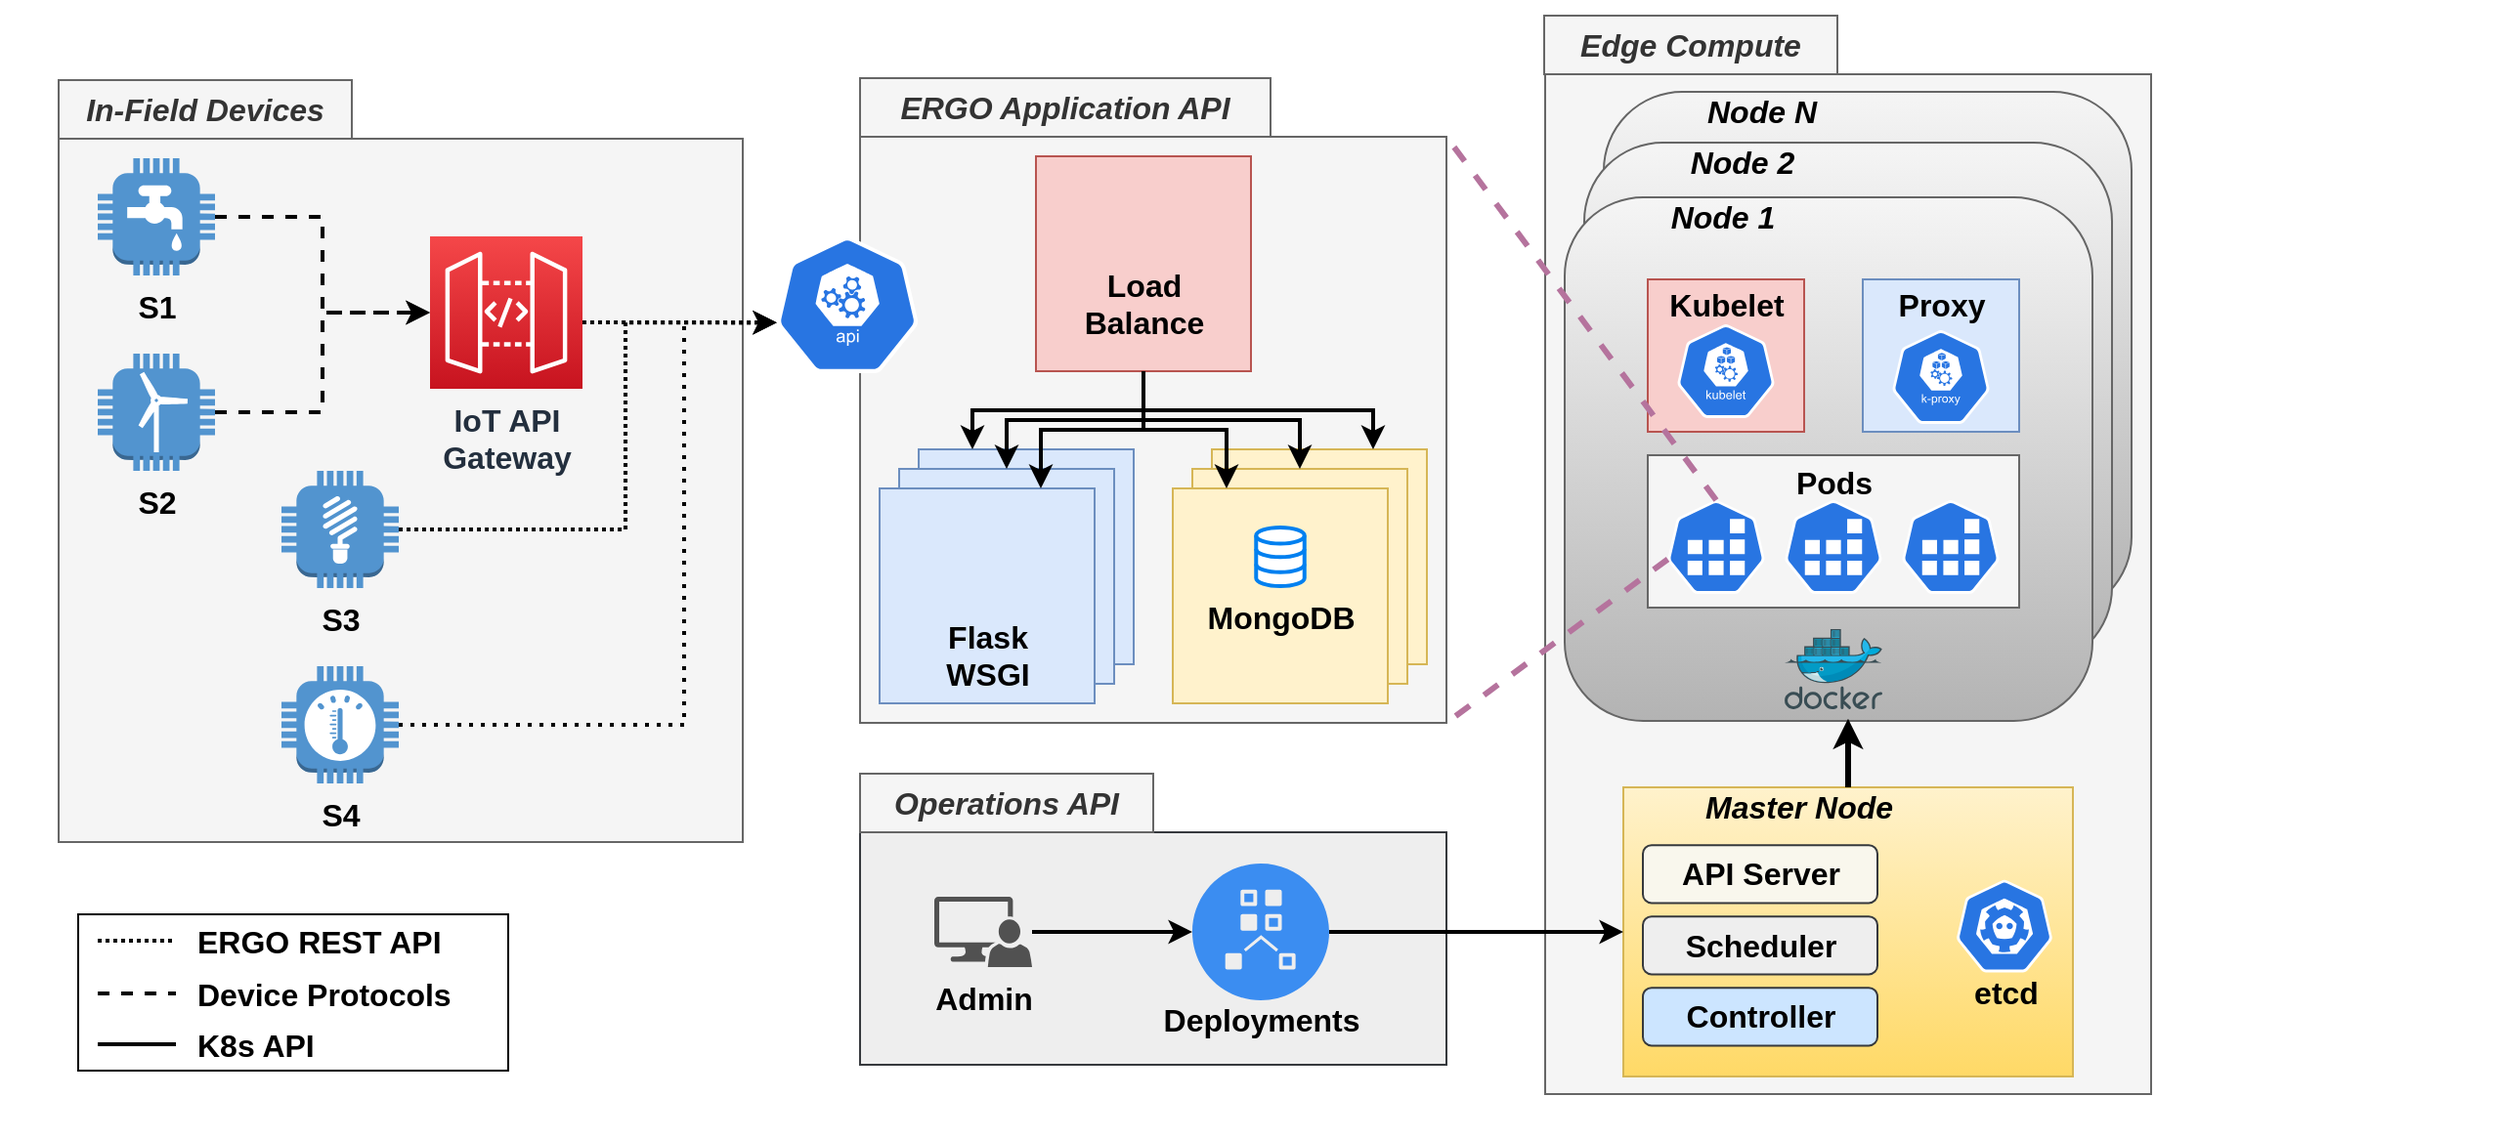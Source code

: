 <mxfile version="12.7.9" type="github">
  <diagram id="RAriAX78_pOGeq3DnyW0" name="Page-1">
    <mxGraphModel dx="1422" dy="744" grid="1" gridSize="10" guides="1" tooltips="1" connect="1" arrows="1" fold="1" page="1" pageScale="1" pageWidth="1100" pageHeight="850" math="0" shadow="0">
      <root>
        <mxCell id="0" />
        <mxCell id="1" parent="0" />
        <mxCell id="qDfdC1Bbom6j9W12h59z-249" value="" style="rounded=0;whiteSpace=wrap;html=1;labelBackgroundColor=none;fillColor=#eeeeee;strokeColor=#36393d;" parent="1" vertex="1">
          <mxGeometry x="480" y="486" width="300" height="119" as="geometry" />
        </mxCell>
        <mxCell id="qDfdC1Bbom6j9W12h59z-40" value="" style="group" parent="1" vertex="1" connectable="0">
          <mxGeometry x="1048" y="294" width="270" height="348" as="geometry" />
        </mxCell>
        <mxCell id="qDfdC1Bbom6j9W12h59z-122" value="" style="group" parent="qDfdC1Bbom6j9W12h59z-40" vertex="1" connectable="0">
          <mxGeometry x="-217.5" y="-204" width="310" height="552" as="geometry" />
        </mxCell>
        <mxCell id="qDfdC1Bbom6j9W12h59z-113" value="" style="rounded=0;whiteSpace=wrap;html=1;labelBackgroundColor=none;fillColor=#f5f5f5;strokeColor=#666666;fontColor=#333333;" parent="qDfdC1Bbom6j9W12h59z-122" vertex="1">
          <mxGeometry y="8" width="310" height="522" as="geometry" />
        </mxCell>
        <mxCell id="qDfdC1Bbom6j9W12h59z-41" value="" style="rounded=1;whiteSpace=wrap;html=1;gradientColor=#b3b3b3;fillColor=#f5f5f5;strokeColor=#666666;" parent="qDfdC1Bbom6j9W12h59z-122" vertex="1">
          <mxGeometry x="30" y="17" width="270" height="268" as="geometry" />
        </mxCell>
        <mxCell id="qDfdC1Bbom6j9W12h59z-42" value="&lt;i&gt;&lt;b&gt;&lt;font style=&quot;font-size: 16px&quot;&gt;Node N&lt;br&gt;&lt;/font&gt;&lt;/b&gt;&lt;/i&gt;" style="text;html=1;align=center;verticalAlign=middle;resizable=0;points=[];autosize=1;" parent="qDfdC1Bbom6j9W12h59z-122" vertex="1">
          <mxGeometry x="70" y="17" width="80" height="20" as="geometry" />
        </mxCell>
        <mxCell id="qDfdC1Bbom6j9W12h59z-38" value="" style="rounded=1;whiteSpace=wrap;html=1;gradientColor=#b3b3b3;fillColor=#f5f5f5;strokeColor=#666666;" parent="qDfdC1Bbom6j9W12h59z-122" vertex="1">
          <mxGeometry x="20" y="43" width="270" height="268" as="geometry" />
        </mxCell>
        <mxCell id="qDfdC1Bbom6j9W12h59z-39" value="&lt;i&gt;&lt;b&gt;&lt;font style=&quot;font-size: 16px&quot;&gt;Node 2&lt;br&gt;&lt;/font&gt;&lt;/b&gt;&lt;/i&gt;" style="text;html=1;align=center;verticalAlign=middle;resizable=0;points=[];autosize=1;" parent="qDfdC1Bbom6j9W12h59z-122" vertex="1">
          <mxGeometry x="60" y="43" width="80" height="20" as="geometry" />
        </mxCell>
        <mxCell id="qDfdC1Bbom6j9W12h59z-2" value="" style="rounded=1;whiteSpace=wrap;html=1;gradientColor=#b3b3b3;fillColor=#f5f5f5;strokeColor=#666666;" parent="qDfdC1Bbom6j9W12h59z-122" vertex="1">
          <mxGeometry x="10" y="71" width="270" height="268" as="geometry" />
        </mxCell>
        <mxCell id="qDfdC1Bbom6j9W12h59z-29" value="&lt;i&gt;&lt;b&gt;&lt;font style=&quot;font-size: 16px&quot;&gt;Node 1&lt;br&gt;&lt;/font&gt;&lt;/b&gt;&lt;/i&gt;" style="text;html=1;align=center;verticalAlign=middle;resizable=0;points=[];autosize=1;" parent="qDfdC1Bbom6j9W12h59z-122" vertex="1">
          <mxGeometry x="50" y="71" width="80" height="20" as="geometry" />
        </mxCell>
        <mxCell id="qDfdC1Bbom6j9W12h59z-44" value="" style="group" parent="qDfdC1Bbom6j9W12h59z-122" vertex="1" connectable="0">
          <mxGeometry x="47.5" y="113" width="195" height="220" as="geometry" />
        </mxCell>
        <mxCell id="qDfdC1Bbom6j9W12h59z-4" value="" style="aspect=fixed;html=1;points=[];align=center;image;fontSize=12;image=img/lib/mscae/Docker.svg;" parent="qDfdC1Bbom6j9W12h59z-44" vertex="1">
          <mxGeometry x="75" y="179" width="50" height="41" as="geometry" />
        </mxCell>
        <mxCell id="qDfdC1Bbom6j9W12h59z-28" value="" style="group" parent="qDfdC1Bbom6j9W12h59z-44" vertex="1" connectable="0">
          <mxGeometry width="195" height="168" as="geometry" />
        </mxCell>
        <mxCell id="qDfdC1Bbom6j9W12h59z-25" value="" style="rounded=0;whiteSpace=wrap;html=1;fillColor=#dae8fc;strokeColor=#6c8ebf;" parent="qDfdC1Bbom6j9W12h59z-28" vertex="1">
          <mxGeometry x="115" width="80" height="78" as="geometry" />
        </mxCell>
        <mxCell id="qDfdC1Bbom6j9W12h59z-13" value="" style="html=1;dashed=0;whitespace=wrap;fillColor=#2875E2;strokeColor=#ffffff;points=[[0.005,0.63,0],[0.1,0.2,0],[0.9,0.2,0],[0.5,0,0],[0.995,0.63,0],[0.72,0.99,0],[0.5,1,0],[0.28,0.99,0]];shape=mxgraph.kubernetes.icon;prIcon=k_proxy" parent="qDfdC1Bbom6j9W12h59z-28" vertex="1">
          <mxGeometry x="130" y="26" width="50" height="48" as="geometry" />
        </mxCell>
        <mxCell id="qDfdC1Bbom6j9W12h59z-19" value="" style="group" parent="qDfdC1Bbom6j9W12h59z-28" vertex="1" connectable="0">
          <mxGeometry x="5" y="90" width="190" height="78" as="geometry" />
        </mxCell>
        <mxCell id="qDfdC1Bbom6j9W12h59z-6" value="" style="rounded=0;whiteSpace=wrap;html=1;fillColor=#f5f5f5;strokeColor=#666666;fontColor=#333333;" parent="qDfdC1Bbom6j9W12h59z-19" vertex="1">
          <mxGeometry width="190" height="78" as="geometry" />
        </mxCell>
        <mxCell id="qDfdC1Bbom6j9W12h59z-7" value="" style="html=1;dashed=0;whitespace=wrap;fillColor=#2875E2;strokeColor=#ffffff;points=[[0.005,0.63,0],[0.1,0.2,0],[0.9,0.2,0],[0.5,0,0],[0.995,0.63,0],[0.72,0.99,0],[0.5,1,0],[0.28,0.99,0]];shape=mxgraph.kubernetes.icon;prIcon=job" parent="qDfdC1Bbom6j9W12h59z-19" vertex="1">
          <mxGeometry x="10" y="23" width="50" height="48" as="geometry" />
        </mxCell>
        <mxCell id="qDfdC1Bbom6j9W12h59z-8" value="" style="html=1;dashed=0;whitespace=wrap;fillColor=#2875E2;strokeColor=#ffffff;points=[[0.005,0.63,0],[0.1,0.2,0],[0.9,0.2,0],[0.5,0,0],[0.995,0.63,0],[0.72,0.99,0],[0.5,1,0],[0.28,0.99,0]];shape=mxgraph.kubernetes.icon;prIcon=job" parent="qDfdC1Bbom6j9W12h59z-19" vertex="1">
          <mxGeometry x="70" y="23" width="50" height="48" as="geometry" />
        </mxCell>
        <mxCell id="qDfdC1Bbom6j9W12h59z-9" value="" style="html=1;dashed=0;whitespace=wrap;fillColor=#2875E2;strokeColor=#ffffff;points=[[0.005,0.63,0],[0.1,0.2,0],[0.9,0.2,0],[0.5,0,0],[0.995,0.63,0],[0.72,0.99,0],[0.5,1,0],[0.28,0.99,0]];shape=mxgraph.kubernetes.icon;prIcon=job" parent="qDfdC1Bbom6j9W12h59z-19" vertex="1">
          <mxGeometry x="130" y="23" width="50" height="48" as="geometry" />
        </mxCell>
        <mxCell id="qDfdC1Bbom6j9W12h59z-10" value="&lt;font style=&quot;font-size: 16px&quot;&gt;&lt;b&gt;Pods&lt;/b&gt;&lt;/font&gt;" style="text;html=1;align=center;verticalAlign=middle;resizable=0;points=[];autosize=1;" parent="qDfdC1Bbom6j9W12h59z-19" vertex="1">
          <mxGeometry x="65" y="4" width="60" height="20" as="geometry" />
        </mxCell>
        <mxCell id="qDfdC1Bbom6j9W12h59z-18" value="" style="rounded=0;whiteSpace=wrap;html=1;fillColor=#f8cecc;strokeColor=#b85450;" parent="qDfdC1Bbom6j9W12h59z-28" vertex="1">
          <mxGeometry x="5" width="80" height="78" as="geometry" />
        </mxCell>
        <mxCell id="qDfdC1Bbom6j9W12h59z-12" value="" style="html=1;dashed=0;whitespace=wrap;fillColor=#2875E2;strokeColor=#ffffff;points=[[0.005,0.63,0],[0.1,0.2,0],[0.9,0.2,0],[0.5,0,0],[0.995,0.63,0],[0.72,0.99,0],[0.5,1,0],[0.28,0.99,0]];shape=mxgraph.kubernetes.icon;prIcon=kubelet" parent="qDfdC1Bbom6j9W12h59z-28" vertex="1">
          <mxGeometry x="20" y="23" width="50" height="48" as="geometry" />
        </mxCell>
        <mxCell id="qDfdC1Bbom6j9W12h59z-17" value="&lt;font style=&quot;font-size: 16px&quot;&gt;&lt;b&gt;Kubelet&lt;/b&gt;&lt;/font&gt;" style="text;html=1;align=center;verticalAlign=middle;resizable=0;points=[];autosize=1;" parent="qDfdC1Bbom6j9W12h59z-28" vertex="1">
          <mxGeometry y="3" width="90" height="20" as="geometry" />
        </mxCell>
        <mxCell id="qDfdC1Bbom6j9W12h59z-27" value="&lt;font style=&quot;font-size: 16px&quot;&gt;&lt;b&gt;Proxy&lt;/b&gt;&lt;/font&gt;" style="text;html=1;align=center;verticalAlign=middle;resizable=0;points=[];autosize=1;" parent="qDfdC1Bbom6j9W12h59z-28" vertex="1">
          <mxGeometry x="120" y="3" width="70" height="20" as="geometry" />
        </mxCell>
        <mxCell id="qDfdC1Bbom6j9W12h59z-61" value="z" style="group" parent="qDfdC1Bbom6j9W12h59z-122" vertex="1" connectable="0">
          <mxGeometry x="40" y="373" width="230" height="148" as="geometry" />
        </mxCell>
        <mxCell id="qDfdC1Bbom6j9W12h59z-45" value="" style="rounded=0;whiteSpace=wrap;html=1;gradientColor=#ffd966;fillColor=#fff2cc;strokeColor=#d6b656;" parent="qDfdC1Bbom6j9W12h59z-61" vertex="1">
          <mxGeometry width="230" height="148" as="geometry" />
        </mxCell>
        <mxCell id="qDfdC1Bbom6j9W12h59z-49" value="" style="group" parent="qDfdC1Bbom6j9W12h59z-61" vertex="1" connectable="0">
          <mxGeometry x="170" y="47.36" width="50" height="67.093" as="geometry" />
        </mxCell>
        <mxCell id="qDfdC1Bbom6j9W12h59z-47" value="" style="html=1;dashed=0;whitespace=wrap;fillColor=#2875E2;strokeColor=#ffffff;points=[[0.005,0.63,0],[0.1,0.2,0],[0.9,0.2,0],[0.5,0,0],[0.995,0.63,0],[0.72,0.99,0],[0.5,1,0],[0.28,0.99,0]];shape=mxgraph.kubernetes.icon;prIcon=etcd" parent="qDfdC1Bbom6j9W12h59z-49" vertex="1">
          <mxGeometry width="50" height="47.36" as="geometry" />
        </mxCell>
        <mxCell id="qDfdC1Bbom6j9W12h59z-48" value="&lt;font style=&quot;font-size: 16px&quot;&gt;&lt;b&gt;etcd&lt;/b&gt;&lt;/font&gt;" style="text;html=1;align=center;verticalAlign=middle;resizable=0;points=[];autosize=1;" parent="qDfdC1Bbom6j9W12h59z-49" vertex="1">
          <mxGeometry y="47.36" width="50" height="20" as="geometry" />
        </mxCell>
        <mxCell id="qDfdC1Bbom6j9W12h59z-55" value="" style="group" parent="qDfdC1Bbom6j9W12h59z-61" vertex="1" connectable="0">
          <mxGeometry x="10" y="29.6" width="120" height="102.613" as="geometry" />
        </mxCell>
        <mxCell id="qDfdC1Bbom6j9W12h59z-51" value="&lt;font style=&quot;font-size: 16px&quot;&gt;&lt;b&gt;API Server&lt;br&gt;&lt;/b&gt;&lt;/font&gt;" style="rounded=1;whiteSpace=wrap;html=1;fillColor=#f9f7ed;strokeColor=#36393d;" parent="qDfdC1Bbom6j9W12h59z-55" vertex="1">
          <mxGeometry width="120" height="29.6" as="geometry" />
        </mxCell>
        <mxCell id="qDfdC1Bbom6j9W12h59z-52" value="&lt;font style=&quot;font-size: 16px&quot;&gt;&lt;b&gt;Scheduler&lt;/b&gt;&lt;/font&gt;" style="rounded=1;whiteSpace=wrap;html=1;fillColor=#eeeeee;strokeColor=#36393d;" parent="qDfdC1Bbom6j9W12h59z-55" vertex="1">
          <mxGeometry y="36.507" width="120" height="29.6" as="geometry" />
        </mxCell>
        <mxCell id="qDfdC1Bbom6j9W12h59z-53" value="&lt;font style=&quot;font-size: 16px&quot;&gt;&lt;b&gt;Controller&lt;/b&gt;&lt;/font&gt;" style="rounded=1;whiteSpace=wrap;html=1;fillColor=#cce5ff;strokeColor=#36393d;" parent="qDfdC1Bbom6j9W12h59z-55" vertex="1">
          <mxGeometry y="73.013" width="120" height="29.6" as="geometry" />
        </mxCell>
        <mxCell id="qDfdC1Bbom6j9W12h59z-58" value="&lt;i&gt;&lt;b&gt;&lt;font style=&quot;font-size: 16px&quot;&gt;Master Node&lt;br&gt;&lt;/font&gt;&lt;/b&gt;&lt;/i&gt;" style="text;html=1;align=center;verticalAlign=middle;resizable=0;points=[];autosize=1;" parent="qDfdC1Bbom6j9W12h59z-61" vertex="1">
          <mxGeometry x="24" width="130" height="20" as="geometry" />
        </mxCell>
        <mxCell id="qDfdC1Bbom6j9W12h59z-242" style="edgeStyle=orthogonalEdgeStyle;rounded=0;orthogonalLoop=1;jettySize=auto;html=1;entryX=0.537;entryY=0.996;entryDx=0;entryDy=0;entryPerimeter=0;strokeColor=#000000;strokeWidth=3;" parent="qDfdC1Bbom6j9W12h59z-122" source="qDfdC1Bbom6j9W12h59z-45" target="qDfdC1Bbom6j9W12h59z-2" edge="1">
          <mxGeometry relative="1" as="geometry" />
        </mxCell>
        <mxCell id="qDfdC1Bbom6j9W12h59z-233" value="" style="group" parent="1" vertex="1" connectable="0">
          <mxGeometry x="40" y="100" width="740" height="450" as="geometry" />
        </mxCell>
        <mxCell id="qDfdC1Bbom6j9W12h59z-230" value="" style="rounded=0;whiteSpace=wrap;html=1;labelBackgroundColor=none;fillColor=#f5f5f5;strokeColor=#666666;fontColor=#333333;" parent="qDfdC1Bbom6j9W12h59z-233" vertex="1">
          <mxGeometry x="30" y="31" width="350" height="360" as="geometry" />
        </mxCell>
        <mxCell id="qDfdC1Bbom6j9W12h59z-126" value="" style="group" parent="qDfdC1Bbom6j9W12h59z-233" vertex="1" connectable="0">
          <mxGeometry x="440" width="300" height="330" as="geometry" />
        </mxCell>
        <mxCell id="qDfdC1Bbom6j9W12h59z-118" value="" style="group" parent="qDfdC1Bbom6j9W12h59z-126" vertex="1" connectable="0">
          <mxGeometry width="300" height="330" as="geometry" />
        </mxCell>
        <mxCell id="qDfdC1Bbom6j9W12h59z-110" value="" style="group" parent="qDfdC1Bbom6j9W12h59z-118" vertex="1" connectable="0">
          <mxGeometry y="30" width="300" height="300" as="geometry" />
        </mxCell>
        <mxCell id="qDfdC1Bbom6j9W12h59z-108" value="" style="rounded=0;whiteSpace=wrap;html=1;labelBackgroundColor=none;fillColor=#f5f5f5;strokeColor=#666666;fontColor=#333333;" parent="qDfdC1Bbom6j9W12h59z-110" vertex="1">
          <mxGeometry width="300" height="300" as="geometry" />
        </mxCell>
        <mxCell id="qDfdC1Bbom6j9W12h59z-109" value="" style="group" parent="qDfdC1Bbom6j9W12h59z-110" vertex="1" connectable="0">
          <mxGeometry x="10" y="10" width="290" height="290" as="geometry" />
        </mxCell>
        <mxCell id="qDfdC1Bbom6j9W12h59z-93" value="" style="group" parent="qDfdC1Bbom6j9W12h59z-109" vertex="1" connectable="0">
          <mxGeometry x="80" width="110" height="110" as="geometry" />
        </mxCell>
        <mxCell id="qDfdC1Bbom6j9W12h59z-89" value="" style="group;fillColor=#f8cecc;labelBackgroundColor=none;strokeColor=#b85450;" parent="qDfdC1Bbom6j9W12h59z-93" vertex="1" connectable="0">
          <mxGeometry width="110" height="110" as="geometry" />
        </mxCell>
        <mxCell id="qDfdC1Bbom6j9W12h59z-90" value="" style="whiteSpace=wrap;html=1;aspect=fixed;fillColor=#f8cecc;strokeColor=#b85450;" parent="qDfdC1Bbom6j9W12h59z-89" vertex="1">
          <mxGeometry width="110" height="110" as="geometry" />
        </mxCell>
        <mxCell id="qDfdC1Bbom6j9W12h59z-87" value="&lt;div style=&quot;font-size: 16px&quot;&gt;&lt;font style=&quot;font-size: 16px&quot;&gt;&lt;b&gt;Load&lt;/b&gt;&lt;/font&gt;&lt;/div&gt;&lt;div style=&quot;font-size: 16px&quot;&gt;&lt;font style=&quot;font-size: 16px&quot;&gt;&lt;b&gt;Balance&lt;br&gt;&lt;/b&gt;&lt;/font&gt;&lt;/div&gt;" style="shape=image;html=1;verticalAlign=top;verticalLabelPosition=bottom;labelBackgroundColor=none;imageAspect=0;aspect=fixed;image=https://cdn0.iconfinder.com/data/icons/zondicons/20/load-balancer-128.png;fillColor=none;" parent="qDfdC1Bbom6j9W12h59z-89" vertex="1">
          <mxGeometry x="35" y="10" width="40" height="40" as="geometry" />
        </mxCell>
        <mxCell id="qDfdC1Bbom6j9W12h59z-92" style="edgeStyle=orthogonalEdgeStyle;rounded=0;orthogonalLoop=1;jettySize=auto;html=1;exitX=0.5;exitY=1;exitDx=0;exitDy=0;strokeWidth=2;" parent="qDfdC1Bbom6j9W12h59z-89" source="qDfdC1Bbom6j9W12h59z-87" target="qDfdC1Bbom6j9W12h59z-87" edge="1">
          <mxGeometry relative="1" as="geometry" />
        </mxCell>
        <mxCell id="qDfdC1Bbom6j9W12h59z-96" value="" style="group" parent="qDfdC1Bbom6j9W12h59z-109" vertex="1" connectable="0">
          <mxGeometry y="150" width="290" height="140" as="geometry" />
        </mxCell>
        <mxCell id="qDfdC1Bbom6j9W12h59z-81" value="" style="group" parent="qDfdC1Bbom6j9W12h59z-96" vertex="1" connectable="0">
          <mxGeometry width="290" height="140" as="geometry" />
        </mxCell>
        <mxCell id="qDfdC1Bbom6j9W12h59z-79" value="" style="whiteSpace=wrap;html=1;aspect=fixed;fillColor=#dae8fc;strokeColor=#6c8ebf;" parent="qDfdC1Bbom6j9W12h59z-81" vertex="1">
          <mxGeometry x="20" width="110" height="110" as="geometry" />
        </mxCell>
        <mxCell id="qDfdC1Bbom6j9W12h59z-80" value="" style="whiteSpace=wrap;html=1;aspect=fixed;fillColor=#dae8fc;strokeColor=#6c8ebf;" parent="qDfdC1Bbom6j9W12h59z-81" vertex="1">
          <mxGeometry x="10" y="10" width="110" height="110" as="geometry" />
        </mxCell>
        <mxCell id="qDfdC1Bbom6j9W12h59z-72" value="" style="group;fillColor=none;labelBackgroundColor=none;" parent="qDfdC1Bbom6j9W12h59z-81" vertex="1" connectable="0">
          <mxGeometry y="20" width="290" height="120" as="geometry" />
        </mxCell>
        <mxCell id="qDfdC1Bbom6j9W12h59z-71" value="" style="whiteSpace=wrap;html=1;aspect=fixed;fillColor=#dae8fc;strokeColor=#6c8ebf;" parent="qDfdC1Bbom6j9W12h59z-72" vertex="1">
          <mxGeometry width="110" height="110" as="geometry" />
        </mxCell>
        <mxCell id="_77lGK3YF5Gts2ZvxuUZ-8" value="&lt;div&gt;&lt;font style=&quot;font-size: 16px&quot;&gt;&lt;b&gt;Flask&lt;/b&gt;&lt;/font&gt;&lt;/div&gt;&lt;div&gt;&lt;font style=&quot;font-size: 16px&quot;&gt;&lt;b&gt;WSGI&lt;/b&gt;&lt;/font&gt;&lt;/div&gt;" style="shape=image;html=1;verticalAlign=top;verticalLabelPosition=bottom;labelBackgroundColor=none;imageAspect=0;aspect=fixed;image=https://cdn4.iconfinder.com/data/icons/logos-brands-5/24/flask-128.png" parent="qDfdC1Bbom6j9W12h59z-72" vertex="1">
          <mxGeometry x="30" y="10" width="50" height="50" as="geometry" />
        </mxCell>
        <mxCell id="qDfdC1Bbom6j9W12h59z-82" value="" style="group" parent="qDfdC1Bbom6j9W12h59z-96" vertex="1" connectable="0">
          <mxGeometry x="150" y="20" width="130" height="110" as="geometry" />
        </mxCell>
        <mxCell id="qDfdC1Bbom6j9W12h59z-74" value="" style="group" parent="qDfdC1Bbom6j9W12h59z-82" vertex="1" connectable="0">
          <mxGeometry width="130" height="110" as="geometry" />
        </mxCell>
        <mxCell id="qDfdC1Bbom6j9W12h59z-76" value="" style="whiteSpace=wrap;html=1;aspect=fixed;fillColor=#fff2cc;strokeColor=#d6b656;" parent="qDfdC1Bbom6j9W12h59z-74" vertex="1">
          <mxGeometry x="20" y="-20" width="110" height="110" as="geometry" />
        </mxCell>
        <mxCell id="qDfdC1Bbom6j9W12h59z-75" value="" style="whiteSpace=wrap;html=1;aspect=fixed;fillColor=#fff2cc;strokeColor=#d6b656;" parent="qDfdC1Bbom6j9W12h59z-74" vertex="1">
          <mxGeometry x="10" y="-10" width="110" height="110" as="geometry" />
        </mxCell>
        <mxCell id="qDfdC1Bbom6j9W12h59z-73" value="" style="whiteSpace=wrap;html=1;aspect=fixed;fillColor=#fff2cc;strokeColor=#d6b656;" parent="qDfdC1Bbom6j9W12h59z-74" vertex="1">
          <mxGeometry width="110" height="110" as="geometry" />
        </mxCell>
        <mxCell id="qDfdC1Bbom6j9W12h59z-65" value="&lt;font style=&quot;font-size: 16px&quot;&gt;&lt;b&gt;MongoDB&lt;/b&gt;&lt;/font&gt;" style="html=1;verticalLabelPosition=bottom;align=center;labelBackgroundColor=none;verticalAlign=top;strokeWidth=2;strokeColor=#0080F0;shadow=0;dashed=0;shape=mxgraph.ios7.icons.data;" parent="qDfdC1Bbom6j9W12h59z-74" vertex="1">
          <mxGeometry x="42.63" y="20" width="24.74" height="30" as="geometry" />
        </mxCell>
        <mxCell id="qDfdC1Bbom6j9W12h59z-97" style="edgeStyle=orthogonalEdgeStyle;rounded=0;orthogonalLoop=1;jettySize=auto;html=1;exitX=0.5;exitY=1;exitDx=0;exitDy=0;entryX=0.75;entryY=0;entryDx=0;entryDy=0;strokeWidth=2;" parent="qDfdC1Bbom6j9W12h59z-109" source="qDfdC1Bbom6j9W12h59z-90" target="qDfdC1Bbom6j9W12h59z-71" edge="1">
          <mxGeometry relative="1" as="geometry" />
        </mxCell>
        <mxCell id="qDfdC1Bbom6j9W12h59z-98" style="edgeStyle=orthogonalEdgeStyle;rounded=0;orthogonalLoop=1;jettySize=auto;html=1;exitX=0.5;exitY=1;exitDx=0;exitDy=0;entryX=0.5;entryY=0;entryDx=0;entryDy=0;strokeWidth=2;" parent="qDfdC1Bbom6j9W12h59z-109" source="qDfdC1Bbom6j9W12h59z-90" target="qDfdC1Bbom6j9W12h59z-80" edge="1">
          <mxGeometry relative="1" as="geometry" />
        </mxCell>
        <mxCell id="qDfdC1Bbom6j9W12h59z-99" style="edgeStyle=orthogonalEdgeStyle;rounded=0;orthogonalLoop=1;jettySize=auto;html=1;exitX=0.5;exitY=1;exitDx=0;exitDy=0;entryX=0.25;entryY=0;entryDx=0;entryDy=0;strokeWidth=2;" parent="qDfdC1Bbom6j9W12h59z-109" source="qDfdC1Bbom6j9W12h59z-90" target="qDfdC1Bbom6j9W12h59z-79" edge="1">
          <mxGeometry relative="1" as="geometry" />
        </mxCell>
        <mxCell id="qDfdC1Bbom6j9W12h59z-100" style="edgeStyle=orthogonalEdgeStyle;rounded=0;orthogonalLoop=1;jettySize=auto;html=1;exitX=0.5;exitY=1;exitDx=0;exitDy=0;entryX=0.25;entryY=0;entryDx=0;entryDy=0;strokeWidth=2;" parent="qDfdC1Bbom6j9W12h59z-109" source="qDfdC1Bbom6j9W12h59z-90" target="qDfdC1Bbom6j9W12h59z-73" edge="1">
          <mxGeometry relative="1" as="geometry" />
        </mxCell>
        <mxCell id="qDfdC1Bbom6j9W12h59z-102" style="edgeStyle=orthogonalEdgeStyle;rounded=0;orthogonalLoop=1;jettySize=auto;html=1;exitX=0.5;exitY=1;exitDx=0;exitDy=0;entryX=0.5;entryY=0;entryDx=0;entryDy=0;strokeWidth=2;" parent="qDfdC1Bbom6j9W12h59z-109" source="qDfdC1Bbom6j9W12h59z-90" target="qDfdC1Bbom6j9W12h59z-75" edge="1">
          <mxGeometry relative="1" as="geometry" />
        </mxCell>
        <mxCell id="qDfdC1Bbom6j9W12h59z-103" style="edgeStyle=orthogonalEdgeStyle;rounded=0;orthogonalLoop=1;jettySize=auto;html=1;exitX=0.5;exitY=1;exitDx=0;exitDy=0;entryX=0.75;entryY=0;entryDx=0;entryDy=0;strokeWidth=2;" parent="qDfdC1Bbom6j9W12h59z-109" source="qDfdC1Bbom6j9W12h59z-90" target="qDfdC1Bbom6j9W12h59z-76" edge="1">
          <mxGeometry relative="1" as="geometry" />
        </mxCell>
        <mxCell id="qDfdC1Bbom6j9W12h59z-234" style="edgeStyle=orthogonalEdgeStyle;rounded=0;orthogonalLoop=1;jettySize=auto;html=1;exitX=0.5;exitY=1;exitDx=0;exitDy=0;strokeWidth=2;" parent="qDfdC1Bbom6j9W12h59z-110" source="qDfdC1Bbom6j9W12h59z-108" target="qDfdC1Bbom6j9W12h59z-108" edge="1">
          <mxGeometry relative="1" as="geometry" />
        </mxCell>
        <mxCell id="qDfdC1Bbom6j9W12h59z-117" value="&lt;font style=&quot;font-size: 16px&quot;&gt;&lt;i&gt;&lt;b&gt;ERGO Application API&lt;br&gt;&lt;/b&gt;&lt;/i&gt;&lt;/font&gt;" style="rounded=0;whiteSpace=wrap;html=1;labelBackgroundColor=none;fillColor=#f5f5f5;strokeColor=#666666;fontColor=#333333;" parent="qDfdC1Bbom6j9W12h59z-118" vertex="1">
          <mxGeometry width="210" height="30" as="geometry" />
        </mxCell>
        <mxCell id="qDfdC1Bbom6j9W12h59z-137" value="" style="group" parent="qDfdC1Bbom6j9W12h59z-233" vertex="1" connectable="0">
          <mxGeometry x="50" y="41" width="248" height="360" as="geometry" />
        </mxCell>
        <mxCell id="_77lGK3YF5Gts2ZvxuUZ-6" value="&lt;div style=&quot;font-size: 16px&quot;&gt;&lt;font style=&quot;font-size: 16px&quot;&gt;&lt;b&gt;IoT API&lt;/b&gt;&lt;/font&gt;&lt;/div&gt;&lt;div style=&quot;font-size: 16px&quot;&gt;&lt;font style=&quot;font-size: 16px&quot;&gt;&lt;b&gt;Gateway&lt;/b&gt;&lt;/font&gt;&lt;/div&gt;" style="outlineConnect=0;fontColor=#232F3E;gradientColor=#F54749;gradientDirection=north;fillColor=#C7131F;strokeColor=#ffffff;dashed=0;verticalLabelPosition=bottom;verticalAlign=top;align=center;html=1;fontSize=12;fontStyle=0;aspect=fixed;shape=mxgraph.aws4.resourceIcon;resIcon=mxgraph.aws4.api_gateway;" parent="qDfdC1Bbom6j9W12h59z-137" vertex="1">
          <mxGeometry x="170" y="40" width="78" height="78" as="geometry" />
        </mxCell>
        <mxCell id="qDfdC1Bbom6j9W12h59z-133" value="" style="group" parent="qDfdC1Bbom6j9W12h59z-137" vertex="1" connectable="0">
          <mxGeometry width="60" height="360" as="geometry" />
        </mxCell>
        <mxCell id="_77lGK3YF5Gts2ZvxuUZ-1" value="&lt;font style=&quot;font-size: 16px&quot;&gt;&lt;b&gt;S1&lt;/b&gt;&lt;/font&gt;" style="outlineConnect=0;dashed=0;verticalLabelPosition=bottom;verticalAlign=top;align=center;html=1;shape=mxgraph.aws3.utility;fillColor=#5294CF;gradientColor=none;" parent="qDfdC1Bbom6j9W12h59z-133" vertex="1">
          <mxGeometry width="60" height="60" as="geometry" />
        </mxCell>
        <mxCell id="_77lGK3YF5Gts2ZvxuUZ-2" value="&lt;font style=&quot;font-size: 16px&quot;&gt;&lt;b&gt;S2&lt;/b&gt;&lt;/font&gt;" style="outlineConnect=0;dashed=0;verticalLabelPosition=bottom;verticalAlign=top;align=center;html=1;shape=mxgraph.aws3.windfarm;fillColor=#5294CF;gradientColor=none;" parent="qDfdC1Bbom6j9W12h59z-133" vertex="1">
          <mxGeometry y="100" width="60" height="60" as="geometry" />
        </mxCell>
        <mxCell id="qDfdC1Bbom6j9W12h59z-134" style="edgeStyle=orthogonalEdgeStyle;rounded=0;orthogonalLoop=1;jettySize=auto;html=1;strokeWidth=2;dashed=1;" parent="qDfdC1Bbom6j9W12h59z-137" source="_77lGK3YF5Gts2ZvxuUZ-1" target="_77lGK3YF5Gts2ZvxuUZ-6" edge="1">
          <mxGeometry relative="1" as="geometry" />
        </mxCell>
        <mxCell id="qDfdC1Bbom6j9W12h59z-136" style="edgeStyle=orthogonalEdgeStyle;rounded=0;orthogonalLoop=1;jettySize=auto;html=1;exitX=1;exitY=0.5;exitDx=0;exitDy=0;exitPerimeter=0;strokeWidth=2;dashed=1;" parent="qDfdC1Bbom6j9W12h59z-137" source="_77lGK3YF5Gts2ZvxuUZ-2" target="_77lGK3YF5Gts2ZvxuUZ-6" edge="1">
          <mxGeometry relative="1" as="geometry" />
        </mxCell>
        <mxCell id="qDfdC1Bbom6j9W12h59z-201" value="&lt;font style=&quot;font-size: 16px&quot;&gt;&lt;i&gt;&lt;b&gt;In-Field Devices&lt;br&gt;&lt;/b&gt;&lt;/i&gt;&lt;/font&gt;" style="rounded=0;whiteSpace=wrap;html=1;labelBackgroundColor=none;fillColor=#f5f5f5;strokeColor=#666666;fontColor=#333333;" parent="qDfdC1Bbom6j9W12h59z-233" vertex="1">
          <mxGeometry x="30" y="1" width="150" height="30" as="geometry" />
        </mxCell>
        <mxCell id="qDfdC1Bbom6j9W12h59z-255" style="edgeStyle=orthogonalEdgeStyle;rounded=0;orthogonalLoop=1;jettySize=auto;html=1;entryX=0.005;entryY=0.63;entryDx=0;entryDy=0;entryPerimeter=0;strokeColor=#000000;strokeWidth=2;dashed=1;dashPattern=1 1;" parent="qDfdC1Bbom6j9W12h59z-233" source="_77lGK3YF5Gts2ZvxuUZ-3" target="qDfdC1Bbom6j9W12h59z-131" edge="1">
          <mxGeometry relative="1" as="geometry">
            <Array as="points">
              <mxPoint x="320" y="231" />
              <mxPoint x="320" y="125" />
            </Array>
          </mxGeometry>
        </mxCell>
        <mxCell id="_77lGK3YF5Gts2ZvxuUZ-3" value="&lt;font style=&quot;font-size: 16px&quot;&gt;&lt;b&gt;S3&lt;/b&gt;&lt;/font&gt;" style="outlineConnect=0;dashed=0;verticalLabelPosition=bottom;verticalAlign=top;align=center;html=1;shape=mxgraph.aws3.lightbulb;fillColor=#5294CF;gradientColor=none;" parent="qDfdC1Bbom6j9W12h59z-233" vertex="1">
          <mxGeometry x="144" y="201" width="60" height="60" as="geometry" />
        </mxCell>
        <mxCell id="qDfdC1Bbom6j9W12h59z-256" style="edgeStyle=orthogonalEdgeStyle;rounded=0;orthogonalLoop=1;jettySize=auto;html=1;strokeColor=#000000;strokeWidth=2;dashed=1;dashPattern=1 2;endArrow=none;endFill=0;" parent="qDfdC1Bbom6j9W12h59z-233" source="_77lGK3YF5Gts2ZvxuUZ-4" edge="1">
          <mxGeometry relative="1" as="geometry">
            <Array as="points">
              <mxPoint x="350" y="331" />
              <mxPoint x="350" y="125" />
            </Array>
            <mxPoint x="350" y="125" as="targetPoint" />
          </mxGeometry>
        </mxCell>
        <mxCell id="_77lGK3YF5Gts2ZvxuUZ-4" value="&lt;font style=&quot;font-size: 16px&quot;&gt;&lt;b&gt;S4&lt;/b&gt;&lt;/font&gt;" style="outlineConnect=0;dashed=0;verticalLabelPosition=bottom;verticalAlign=top;align=center;html=1;shape=mxgraph.aws3.thermostat;fillColor=#5294CF;gradientColor=none;" parent="qDfdC1Bbom6j9W12h59z-233" vertex="1">
          <mxGeometry x="144" y="301" width="60" height="60" as="geometry" />
        </mxCell>
        <mxCell id="qDfdC1Bbom6j9W12h59z-131" value="" style="html=1;dashed=0;whitespace=wrap;fillColor=#2875E2;strokeColor=#ffffff;points=[[0.005,0.63,0],[0.1,0.2,0],[0.9,0.2,0],[0.5,0,0],[0.995,0.63,0],[0.72,0.99,0],[0.5,1,0],[0.28,0.99,0]];shape=mxgraph.kubernetes.icon;prIcon=api;labelBackgroundColor=none;" parent="qDfdC1Bbom6j9W12h59z-233" vertex="1">
          <mxGeometry x="397.08" y="81" width="72.92" height="70" as="geometry" />
        </mxCell>
        <mxCell id="qDfdC1Bbom6j9W12h59z-250" value="&lt;font style=&quot;font-size: 16px&quot;&gt;&lt;i&gt;&lt;b&gt;Operations API&lt;br&gt;&lt;/b&gt;&lt;/i&gt;&lt;/font&gt;" style="rounded=0;whiteSpace=wrap;html=1;labelBackgroundColor=none;fillColor=#f5f5f5;strokeColor=#666666;fontColor=#333333;" parent="qDfdC1Bbom6j9W12h59z-233" vertex="1">
          <mxGeometry x="440" y="356" width="150" height="30" as="geometry" />
        </mxCell>
        <mxCell id="qDfdC1Bbom6j9W12h59z-254" style="edgeStyle=orthogonalEdgeStyle;rounded=0;orthogonalLoop=1;jettySize=auto;html=1;entryX=0.005;entryY=0.63;entryDx=0;entryDy=0;entryPerimeter=0;strokeColor=#000000;strokeWidth=2;dashed=1;dashPattern=1 1;" parent="qDfdC1Bbom6j9W12h59z-233" source="_77lGK3YF5Gts2ZvxuUZ-6" target="qDfdC1Bbom6j9W12h59z-131" edge="1">
          <mxGeometry relative="1" as="geometry">
            <Array as="points">
              <mxPoint x="330" y="125" />
              <mxPoint x="330" y="125" />
            </Array>
          </mxGeometry>
        </mxCell>
        <mxCell id="qDfdC1Bbom6j9W12h59z-236" value="" style="endArrow=none;dashed=1;html=1;strokeWidth=3;entryX=1;entryY=1;entryDx=0;entryDy=0;strokeColor=#B5739D;exitX=0.005;exitY=0.63;exitDx=0;exitDy=0;exitPerimeter=0;" parent="1" source="qDfdC1Bbom6j9W12h59z-7" target="qDfdC1Bbom6j9W12h59z-108" edge="1">
          <mxGeometry width="50" height="50" relative="1" as="geometry">
            <mxPoint x="700" y="518" as="sourcePoint" />
            <mxPoint x="-90" y="638" as="targetPoint" />
          </mxGeometry>
        </mxCell>
        <mxCell id="qDfdC1Bbom6j9W12h59z-237" value="" style="endArrow=none;dashed=1;html=1;strokeWidth=3;entryX=1;entryY=0;entryDx=0;entryDy=0;strokeColor=#B5739D;exitX=0.5;exitY=0;exitDx=0;exitDy=0;exitPerimeter=0;" parent="1" source="qDfdC1Bbom6j9W12h59z-7" target="qDfdC1Bbom6j9W12h59z-108" edge="1">
          <mxGeometry width="50" height="50" relative="1" as="geometry">
            <mxPoint x="810" y="398" as="sourcePoint" />
            <mxPoint x="-90" y="638" as="targetPoint" />
          </mxGeometry>
        </mxCell>
        <mxCell id="qDfdC1Bbom6j9W12h59z-124" value="" style="group" parent="1" vertex="1" connectable="0">
          <mxGeometry x="830" y="60" width="150" height="30" as="geometry" />
        </mxCell>
        <mxCell id="qDfdC1Bbom6j9W12h59z-114" value="&lt;font style=&quot;font-size: 16px&quot;&gt;&lt;i&gt;&lt;b&gt;Edge Compute&lt;br&gt;&lt;/b&gt;&lt;/i&gt;&lt;/font&gt;" style="rounded=0;whiteSpace=wrap;html=1;labelBackgroundColor=none;fillColor=#f5f5f5;strokeColor=#666666;fontColor=#333333;" parent="qDfdC1Bbom6j9W12h59z-124" vertex="1">
          <mxGeometry y="8" width="150" height="30" as="geometry" />
        </mxCell>
        <mxCell id="qDfdC1Bbom6j9W12h59z-247" style="edgeStyle=orthogonalEdgeStyle;rounded=0;orthogonalLoop=1;jettySize=auto;html=1;strokeColor=#000000;strokeWidth=2;" parent="1" source="qDfdC1Bbom6j9W12h59z-244" target="qDfdC1Bbom6j9W12h59z-246" edge="1">
          <mxGeometry relative="1" as="geometry" />
        </mxCell>
        <mxCell id="qDfdC1Bbom6j9W12h59z-244" value="&lt;div style=&quot;font-size: 16px&quot;&gt;&lt;b&gt;&lt;font style=&quot;font-size: 16px&quot;&gt;Admin&lt;/font&gt;&lt;/b&gt;&lt;/div&gt;" style="pointerEvents=1;shadow=0;dashed=0;html=1;strokeColor=none;labelPosition=center;verticalLabelPosition=bottom;verticalAlign=top;align=center;fillColor=#515151;shape=mxgraph.mscae.system_center.admin_console;labelBackgroundColor=none;" parent="1" vertex="1">
          <mxGeometry x="518" y="519" width="50" height="36" as="geometry" />
        </mxCell>
        <mxCell id="qDfdC1Bbom6j9W12h59z-245" value="&lt;font style=&quot;font-size: 16px&quot;&gt;&lt;b&gt;Deployments&lt;/b&gt;&lt;/font&gt;" style="text;html=1;align=center;verticalAlign=middle;resizable=0;points=[];autosize=1;" parent="1" vertex="1">
          <mxGeometry x="620" y="572" width="130" height="20" as="geometry" />
        </mxCell>
        <mxCell id="qDfdC1Bbom6j9W12h59z-248" style="edgeStyle=orthogonalEdgeStyle;rounded=0;orthogonalLoop=1;jettySize=auto;html=1;strokeColor=#000000;strokeWidth=2;" parent="1" source="qDfdC1Bbom6j9W12h59z-246" target="qDfdC1Bbom6j9W12h59z-45" edge="1">
          <mxGeometry relative="1" as="geometry" />
        </mxCell>
        <mxCell id="qDfdC1Bbom6j9W12h59z-246" value="" style="html=1;aspect=fixed;strokeColor=none;shadow=0;align=center;verticalAlign=top;fillColor=#3B8DF1;shape=mxgraph.gcp2.admin_connected;labelBackgroundColor=none;" parent="1" vertex="1">
          <mxGeometry x="650" y="502" width="70" height="70" as="geometry" />
        </mxCell>
        <mxCell id="GNaobBh7bxXVhOcROiNK-11" value="" style="group" vertex="1" connectable="0" parent="1">
          <mxGeometry x="80" y="525" width="229" height="80" as="geometry" />
        </mxCell>
        <mxCell id="GNaobBh7bxXVhOcROiNK-10" value="" style="rounded=0;whiteSpace=wrap;html=1;align=left;" vertex="1" parent="GNaobBh7bxXVhOcROiNK-11">
          <mxGeometry y="3" width="220" height="80" as="geometry" />
        </mxCell>
        <mxCell id="GNaobBh7bxXVhOcROiNK-4" value="" style="endArrow=none;html=1;dashed=1;dashPattern=1 1;strokeWidth=2;" edge="1" parent="GNaobBh7bxXVhOcROiNK-11">
          <mxGeometry width="50" height="50" relative="1" as="geometry">
            <mxPoint x="10" y="16.5" as="sourcePoint" />
            <mxPoint x="50" y="16.5" as="targetPoint" />
          </mxGeometry>
        </mxCell>
        <mxCell id="GNaobBh7bxXVhOcROiNK-5" value="" style="endArrow=none;html=1;dashed=1;strokeWidth=2;" edge="1" parent="GNaobBh7bxXVhOcROiNK-11">
          <mxGeometry width="50" height="50" relative="1" as="geometry">
            <mxPoint x="10" y="43.5" as="sourcePoint" />
            <mxPoint x="50" y="43.5" as="targetPoint" />
          </mxGeometry>
        </mxCell>
        <mxCell id="GNaobBh7bxXVhOcROiNK-6" value="" style="endArrow=none;html=1;strokeWidth=2;" edge="1" parent="GNaobBh7bxXVhOcROiNK-11">
          <mxGeometry width="50" height="50" relative="1" as="geometry">
            <mxPoint x="10" y="69.5" as="sourcePoint" />
            <mxPoint x="50" y="69.5" as="targetPoint" />
          </mxGeometry>
        </mxCell>
        <mxCell id="GNaobBh7bxXVhOcROiNK-7" value="&lt;font style=&quot;font-size: 16px&quot;&gt;&lt;b&gt;K8s API&lt;br&gt;&lt;/b&gt;&lt;/font&gt;" style="text;html=1;align=left;verticalAlign=middle;resizable=0;points=[];autosize=1;" vertex="1" parent="GNaobBh7bxXVhOcROiNK-11">
          <mxGeometry x="59" y="60" width="90" height="20" as="geometry" />
        </mxCell>
        <mxCell id="GNaobBh7bxXVhOcROiNK-8" value="&lt;font style=&quot;font-size: 16px&quot;&gt;&lt;b&gt;ERGO REST API&lt;br&gt;&lt;/b&gt;&lt;/font&gt;" style="text;html=1;align=left;verticalAlign=middle;resizable=0;points=[];autosize=1;" vertex="1" parent="GNaobBh7bxXVhOcROiNK-11">
          <mxGeometry x="59" y="7" width="160" height="20" as="geometry" />
        </mxCell>
        <mxCell id="GNaobBh7bxXVhOcROiNK-9" value="&lt;font style=&quot;font-size: 16px&quot;&gt;&lt;b&gt;Device Protocols&lt;br&gt;&lt;/b&gt;&lt;/font&gt;" style="text;html=1;align=left;verticalAlign=middle;resizable=0;points=[];autosize=1;" vertex="1" parent="GNaobBh7bxXVhOcROiNK-11">
          <mxGeometry x="59" y="34" width="170" height="20" as="geometry" />
        </mxCell>
      </root>
    </mxGraphModel>
  </diagram>
</mxfile>

